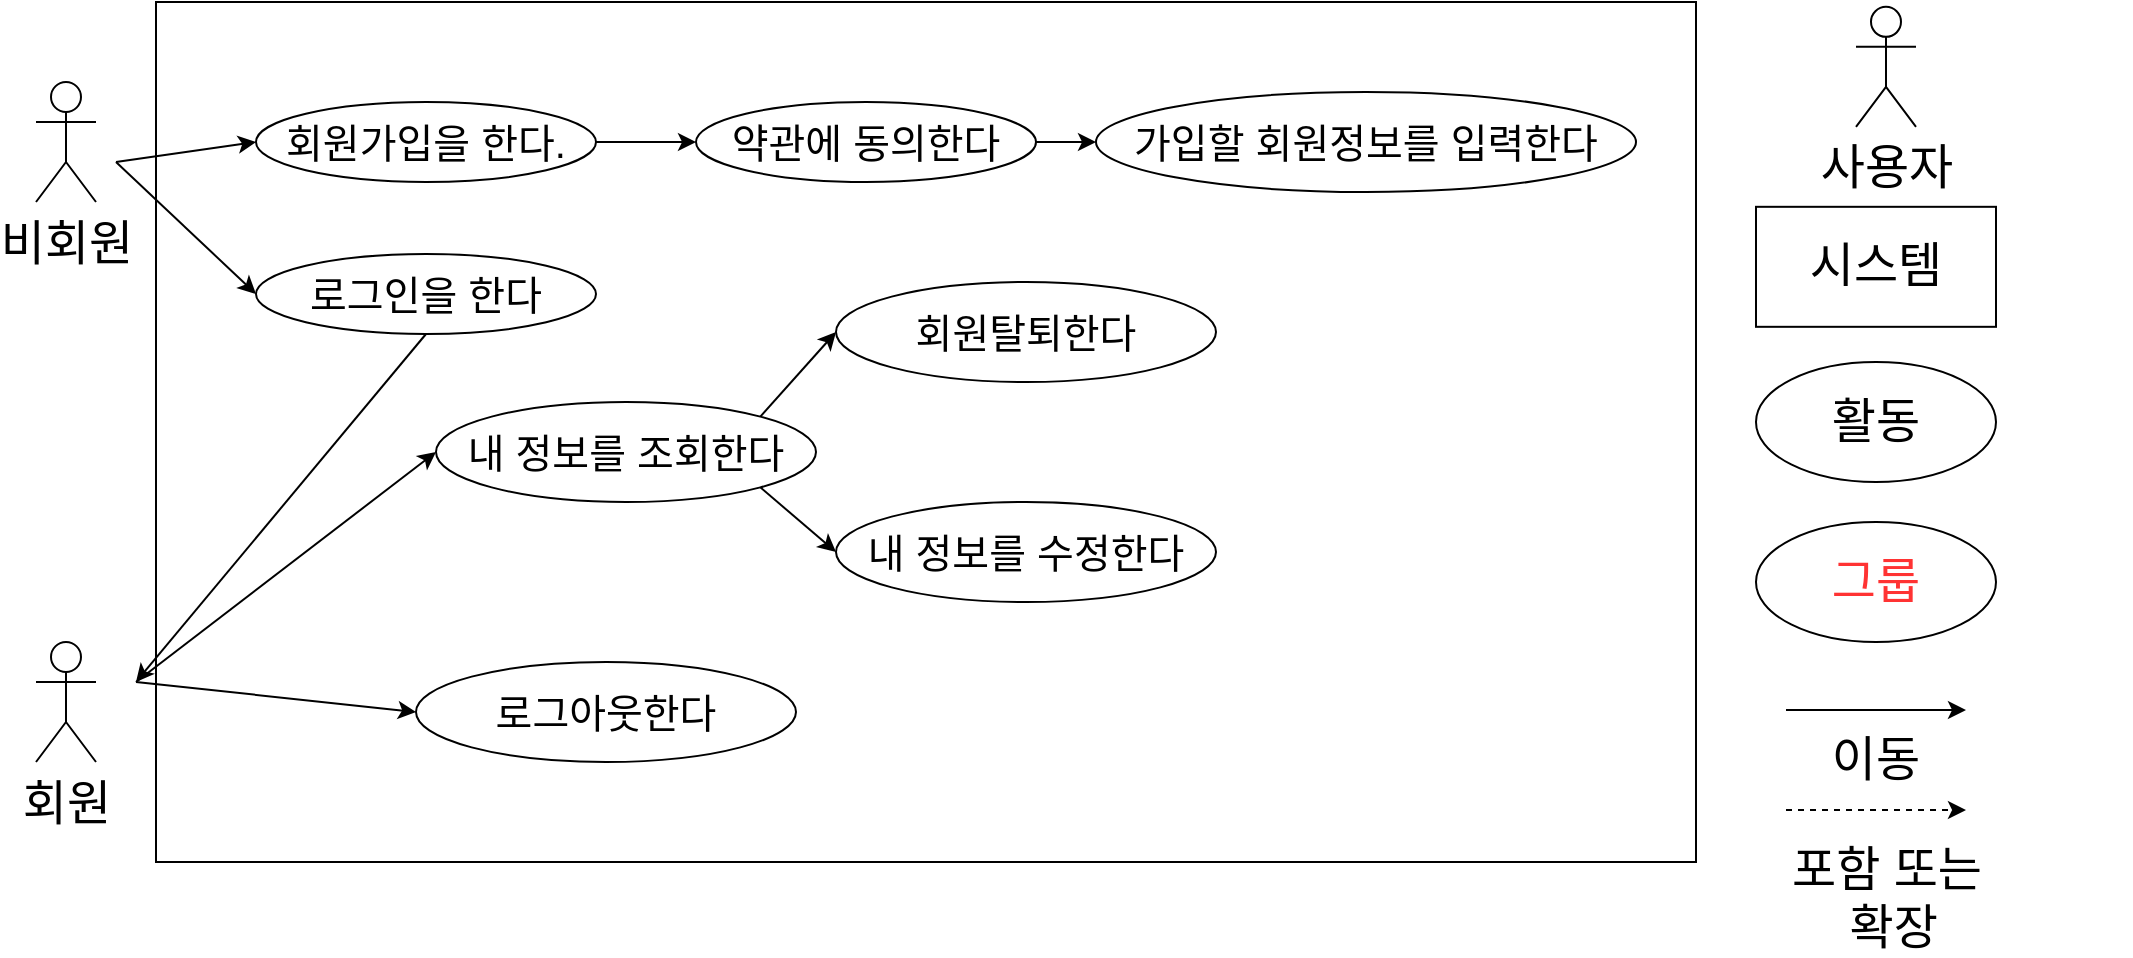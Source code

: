 <mxfile version="21.3.2" type="device">
  <diagram id="R2lEEEUBdFMjLlhIrx00" name="Page-1">
    <mxGraphModel dx="2255" dy="925" grid="1" gridSize="10" guides="1" tooltips="1" connect="1" arrows="1" fold="1" page="1" pageScale="1" pageWidth="850" pageHeight="1100" math="0" shadow="0" extFonts="Permanent Marker^https://fonts.googleapis.com/css?family=Permanent+Marker">
      <root>
        <mxCell id="0" />
        <mxCell id="1" parent="0" />
        <mxCell id="PSpn-6Nec1iFac_MyreH-2" value="" style="rounded=0;whiteSpace=wrap;html=1;movable=1;resizable=1;rotatable=1;deletable=1;editable=1;locked=0;connectable=1;fontSize=20;" parent="1" vertex="1">
          <mxGeometry x="-820" y="80" width="770" height="430" as="geometry" />
        </mxCell>
        <mxCell id="PSpn-6Nec1iFac_MyreH-3" value="비회원" style="shape=umlActor;verticalLabelPosition=bottom;verticalAlign=top;html=1;outlineConnect=0;movable=1;resizable=1;rotatable=1;deletable=1;editable=1;locked=0;connectable=1;fontSize=24;" parent="1" vertex="1">
          <mxGeometry x="-880" y="120" width="30" height="60" as="geometry" />
        </mxCell>
        <mxCell id="PSpn-6Nec1iFac_MyreH-4" value="회원" style="shape=umlActor;verticalLabelPosition=bottom;verticalAlign=top;html=1;outlineConnect=0;movable=1;resizable=1;rotatable=1;deletable=1;editable=1;locked=0;connectable=1;fontSize=24;" parent="1" vertex="1">
          <mxGeometry x="-880" y="400" width="30" height="60" as="geometry" />
        </mxCell>
        <mxCell id="PSpn-6Nec1iFac_MyreH-6" value="로그인을 한다" style="ellipse;whiteSpace=wrap;html=1;movable=1;resizable=1;rotatable=1;deletable=1;editable=1;locked=0;connectable=1;fontSize=20;" parent="1" vertex="1">
          <mxGeometry x="-770" y="206" width="170" height="40" as="geometry" />
        </mxCell>
        <mxCell id="PSpn-6Nec1iFac_MyreH-9" value="" style="endArrow=classic;html=1;rounded=0;entryX=0;entryY=0.5;entryDx=0;entryDy=0;movable=1;resizable=1;rotatable=1;deletable=1;editable=1;locked=0;connectable=1;fontSize=20;" parent="1" target="PSpn-6Nec1iFac_MyreH-6" edge="1">
          <mxGeometry width="50" height="50" relative="1" as="geometry">
            <mxPoint x="-840" y="160" as="sourcePoint" />
            <mxPoint x="-310" y="250" as="targetPoint" />
          </mxGeometry>
        </mxCell>
        <mxCell id="PSpn-6Nec1iFac_MyreH-10" value="" style="endArrow=classic;html=1;rounded=0;exitX=0.5;exitY=1;exitDx=0;exitDy=0;movable=1;resizable=1;rotatable=1;deletable=1;editable=1;locked=0;connectable=1;fontSize=20;" parent="1" source="PSpn-6Nec1iFac_MyreH-6" edge="1">
          <mxGeometry width="50" height="50" relative="1" as="geometry">
            <mxPoint x="-360" y="300" as="sourcePoint" />
            <mxPoint x="-830" y="420" as="targetPoint" />
          </mxGeometry>
        </mxCell>
        <mxCell id="PSpn-6Nec1iFac_MyreH-152" value="사용자" style="shape=umlActor;verticalLabelPosition=bottom;verticalAlign=top;html=1;outlineConnect=0;fontSize=24;" parent="1" vertex="1">
          <mxGeometry x="30" y="82.41" width="30" height="60" as="geometry" />
        </mxCell>
        <mxCell id="PSpn-6Nec1iFac_MyreH-153" value="시스템" style="rounded=0;whiteSpace=wrap;html=1;fontSize=24;" parent="1" vertex="1">
          <mxGeometry x="-20" y="182.41" width="120" height="60" as="geometry" />
        </mxCell>
        <mxCell id="PSpn-6Nec1iFac_MyreH-155" value="활동" style="ellipse;whiteSpace=wrap;html=1;fontSize=24;" parent="1" vertex="1">
          <mxGeometry x="-20" y="260" width="120" height="60" as="geometry" />
        </mxCell>
        <mxCell id="PSpn-6Nec1iFac_MyreH-157" value="" style="endArrow=classic;html=1;rounded=0;fontSize=24;" parent="1" edge="1">
          <mxGeometry width="50" height="50" relative="1" as="geometry">
            <mxPoint x="-5" y="434" as="sourcePoint" />
            <mxPoint x="85" y="434" as="targetPoint" />
          </mxGeometry>
        </mxCell>
        <mxCell id="PSpn-6Nec1iFac_MyreH-158" value="이동" style="text;html=1;strokeColor=none;fillColor=none;align=center;verticalAlign=middle;whiteSpace=wrap;rounded=0;fontSize=24;" parent="1" vertex="1">
          <mxGeometry x="-10" y="444" width="100" height="30" as="geometry" />
        </mxCell>
        <mxCell id="PSpn-6Nec1iFac_MyreH-160" value="" style="endArrow=classic;html=1;rounded=0;dashed=1;fontSize=24;" parent="1" edge="1">
          <mxGeometry width="50" height="50" relative="1" as="geometry">
            <mxPoint x="-5" y="484" as="sourcePoint" />
            <mxPoint x="85" y="484" as="targetPoint" />
          </mxGeometry>
        </mxCell>
        <mxCell id="PSpn-6Nec1iFac_MyreH-161" value="포함 또는&lt;br style=&quot;font-size: 24px;&quot;&gt;&amp;nbsp;확장" style="text;html=1;strokeColor=none;fillColor=none;align=center;verticalAlign=middle;whiteSpace=wrap;rounded=0;fontSize=24;" parent="1" vertex="1">
          <mxGeometry x="-77.5" y="512.59" width="245" height="30" as="geometry" />
        </mxCell>
        <mxCell id="9bXuFKs-c-cI5n4KC5Fp-1" value="&lt;font color=&quot;#ff3333&quot; style=&quot;font-size: 24px;&quot;&gt;그룹&lt;/font&gt;" style="ellipse;whiteSpace=wrap;html=1;fontSize=24;" parent="1" vertex="1">
          <mxGeometry x="-20" y="340" width="120" height="60" as="geometry" />
        </mxCell>
        <mxCell id="X7PKRwaqFCi9rwU82y-a-1" value="회원가입을 한다." style="ellipse;whiteSpace=wrap;html=1;movable=1;resizable=1;rotatable=1;deletable=1;editable=1;locked=0;connectable=1;fontSize=20;" vertex="1" parent="1">
          <mxGeometry x="-770" y="130" width="170" height="40" as="geometry" />
        </mxCell>
        <mxCell id="X7PKRwaqFCi9rwU82y-a-2" value="" style="endArrow=classic;html=1;rounded=0;entryX=0;entryY=0.5;entryDx=0;entryDy=0;movable=1;resizable=1;rotatable=1;deletable=1;editable=1;locked=0;connectable=1;fontSize=20;" edge="1" parent="1" target="X7PKRwaqFCi9rwU82y-a-1">
          <mxGeometry width="50" height="50" relative="1" as="geometry">
            <mxPoint x="-840" y="160" as="sourcePoint" />
            <mxPoint x="-410" y="220" as="targetPoint" />
          </mxGeometry>
        </mxCell>
        <mxCell id="X7PKRwaqFCi9rwU82y-a-4" value="" style="endArrow=classic;html=1;rounded=0;entryX=0;entryY=0.5;entryDx=0;entryDy=0;movable=1;resizable=1;rotatable=1;deletable=1;editable=1;locked=0;connectable=1;fontSize=20;exitX=1;exitY=0.5;exitDx=0;exitDy=0;" edge="1" parent="1" source="X7PKRwaqFCi9rwU82y-a-1" target="X7PKRwaqFCi9rwU82y-a-5">
          <mxGeometry width="50" height="50" relative="1" as="geometry">
            <mxPoint x="-430" y="180" as="sourcePoint" />
            <mxPoint x="-360" y="170" as="targetPoint" />
          </mxGeometry>
        </mxCell>
        <mxCell id="X7PKRwaqFCi9rwU82y-a-5" value="약관에 동의한다" style="ellipse;whiteSpace=wrap;html=1;movable=1;resizable=1;rotatable=1;deletable=1;editable=1;locked=0;connectable=1;fontSize=20;" vertex="1" parent="1">
          <mxGeometry x="-550" y="130" width="170" height="40" as="geometry" />
        </mxCell>
        <mxCell id="X7PKRwaqFCi9rwU82y-a-6" value="" style="endArrow=classic;html=1;rounded=0;entryX=0;entryY=0.5;entryDx=0;entryDy=0;movable=1;resizable=1;rotatable=1;deletable=1;editable=1;locked=0;connectable=1;fontSize=20;exitX=1;exitY=0.5;exitDx=0;exitDy=0;" edge="1" parent="1" target="X7PKRwaqFCi9rwU82y-a-7" source="X7PKRwaqFCi9rwU82y-a-5">
          <mxGeometry width="50" height="50" relative="1" as="geometry">
            <mxPoint x="-330" y="166" as="sourcePoint" />
            <mxPoint x="-90" y="186" as="targetPoint" />
          </mxGeometry>
        </mxCell>
        <mxCell id="X7PKRwaqFCi9rwU82y-a-7" value="가입할 회원정보를 입력한다" style="ellipse;whiteSpace=wrap;html=1;movable=1;resizable=1;rotatable=1;deletable=1;editable=1;locked=0;connectable=1;fontSize=20;" vertex="1" parent="1">
          <mxGeometry x="-350" y="125" width="270" height="50" as="geometry" />
        </mxCell>
        <mxCell id="X7PKRwaqFCi9rwU82y-a-8" value="내 정보를 조회한다" style="ellipse;whiteSpace=wrap;html=1;movable=1;resizable=1;rotatable=1;deletable=1;editable=1;locked=0;connectable=1;fontSize=20;" vertex="1" parent="1">
          <mxGeometry x="-680" y="280" width="190" height="50" as="geometry" />
        </mxCell>
        <mxCell id="X7PKRwaqFCi9rwU82y-a-9" value="" style="endArrow=classic;html=1;rounded=0;entryX=0;entryY=0.5;entryDx=0;entryDy=0;" edge="1" parent="1" target="X7PKRwaqFCi9rwU82y-a-8">
          <mxGeometry width="50" height="50" relative="1" as="geometry">
            <mxPoint x="-830" y="420" as="sourcePoint" />
            <mxPoint x="-200" y="270" as="targetPoint" />
          </mxGeometry>
        </mxCell>
        <mxCell id="X7PKRwaqFCi9rwU82y-a-10" value="로그아웃한다" style="ellipse;whiteSpace=wrap;html=1;movable=1;resizable=1;rotatable=1;deletable=1;editable=1;locked=0;connectable=1;fontSize=20;" vertex="1" parent="1">
          <mxGeometry x="-690" y="410" width="190" height="50" as="geometry" />
        </mxCell>
        <mxCell id="X7PKRwaqFCi9rwU82y-a-11" value="" style="endArrow=classic;html=1;rounded=0;entryX=0;entryY=0.5;entryDx=0;entryDy=0;" edge="1" parent="1" target="X7PKRwaqFCi9rwU82y-a-10">
          <mxGeometry width="50" height="50" relative="1" as="geometry">
            <mxPoint x="-830" y="420" as="sourcePoint" />
            <mxPoint x="-200" y="336" as="targetPoint" />
          </mxGeometry>
        </mxCell>
        <mxCell id="X7PKRwaqFCi9rwU82y-a-12" value="내 정보를 수정한다" style="ellipse;whiteSpace=wrap;html=1;movable=1;resizable=1;rotatable=1;deletable=1;editable=1;locked=0;connectable=1;fontSize=20;" vertex="1" parent="1">
          <mxGeometry x="-480" y="330" width="190" height="50" as="geometry" />
        </mxCell>
        <mxCell id="X7PKRwaqFCi9rwU82y-a-13" value="" style="endArrow=classic;html=1;rounded=0;entryX=0;entryY=0.5;entryDx=0;entryDy=0;exitX=1;exitY=1;exitDx=0;exitDy=0;" edge="1" parent="1" target="X7PKRwaqFCi9rwU82y-a-12" source="X7PKRwaqFCi9rwU82y-a-8">
          <mxGeometry width="50" height="50" relative="1" as="geometry">
            <mxPoint x="-630" y="285" as="sourcePoint" />
            <mxPoint x="40" y="240" as="targetPoint" />
          </mxGeometry>
        </mxCell>
        <mxCell id="X7PKRwaqFCi9rwU82y-a-15" value="회원탈퇴한다" style="ellipse;whiteSpace=wrap;html=1;movable=1;resizable=1;rotatable=1;deletable=1;editable=1;locked=0;connectable=1;fontSize=20;" vertex="1" parent="1">
          <mxGeometry x="-480" y="220" width="190" height="50" as="geometry" />
        </mxCell>
        <mxCell id="X7PKRwaqFCi9rwU82y-a-16" value="" style="endArrow=classic;html=1;rounded=0;entryX=0;entryY=0.5;entryDx=0;entryDy=0;exitX=1;exitY=0;exitDx=0;exitDy=0;" edge="1" parent="1" source="X7PKRwaqFCi9rwU82y-a-8" target="X7PKRwaqFCi9rwU82y-a-15">
          <mxGeometry width="50" height="50" relative="1" as="geometry">
            <mxPoint x="-560" y="225.41" as="sourcePoint" />
            <mxPoint x="-530" y="225.41" as="targetPoint" />
          </mxGeometry>
        </mxCell>
      </root>
    </mxGraphModel>
  </diagram>
</mxfile>
